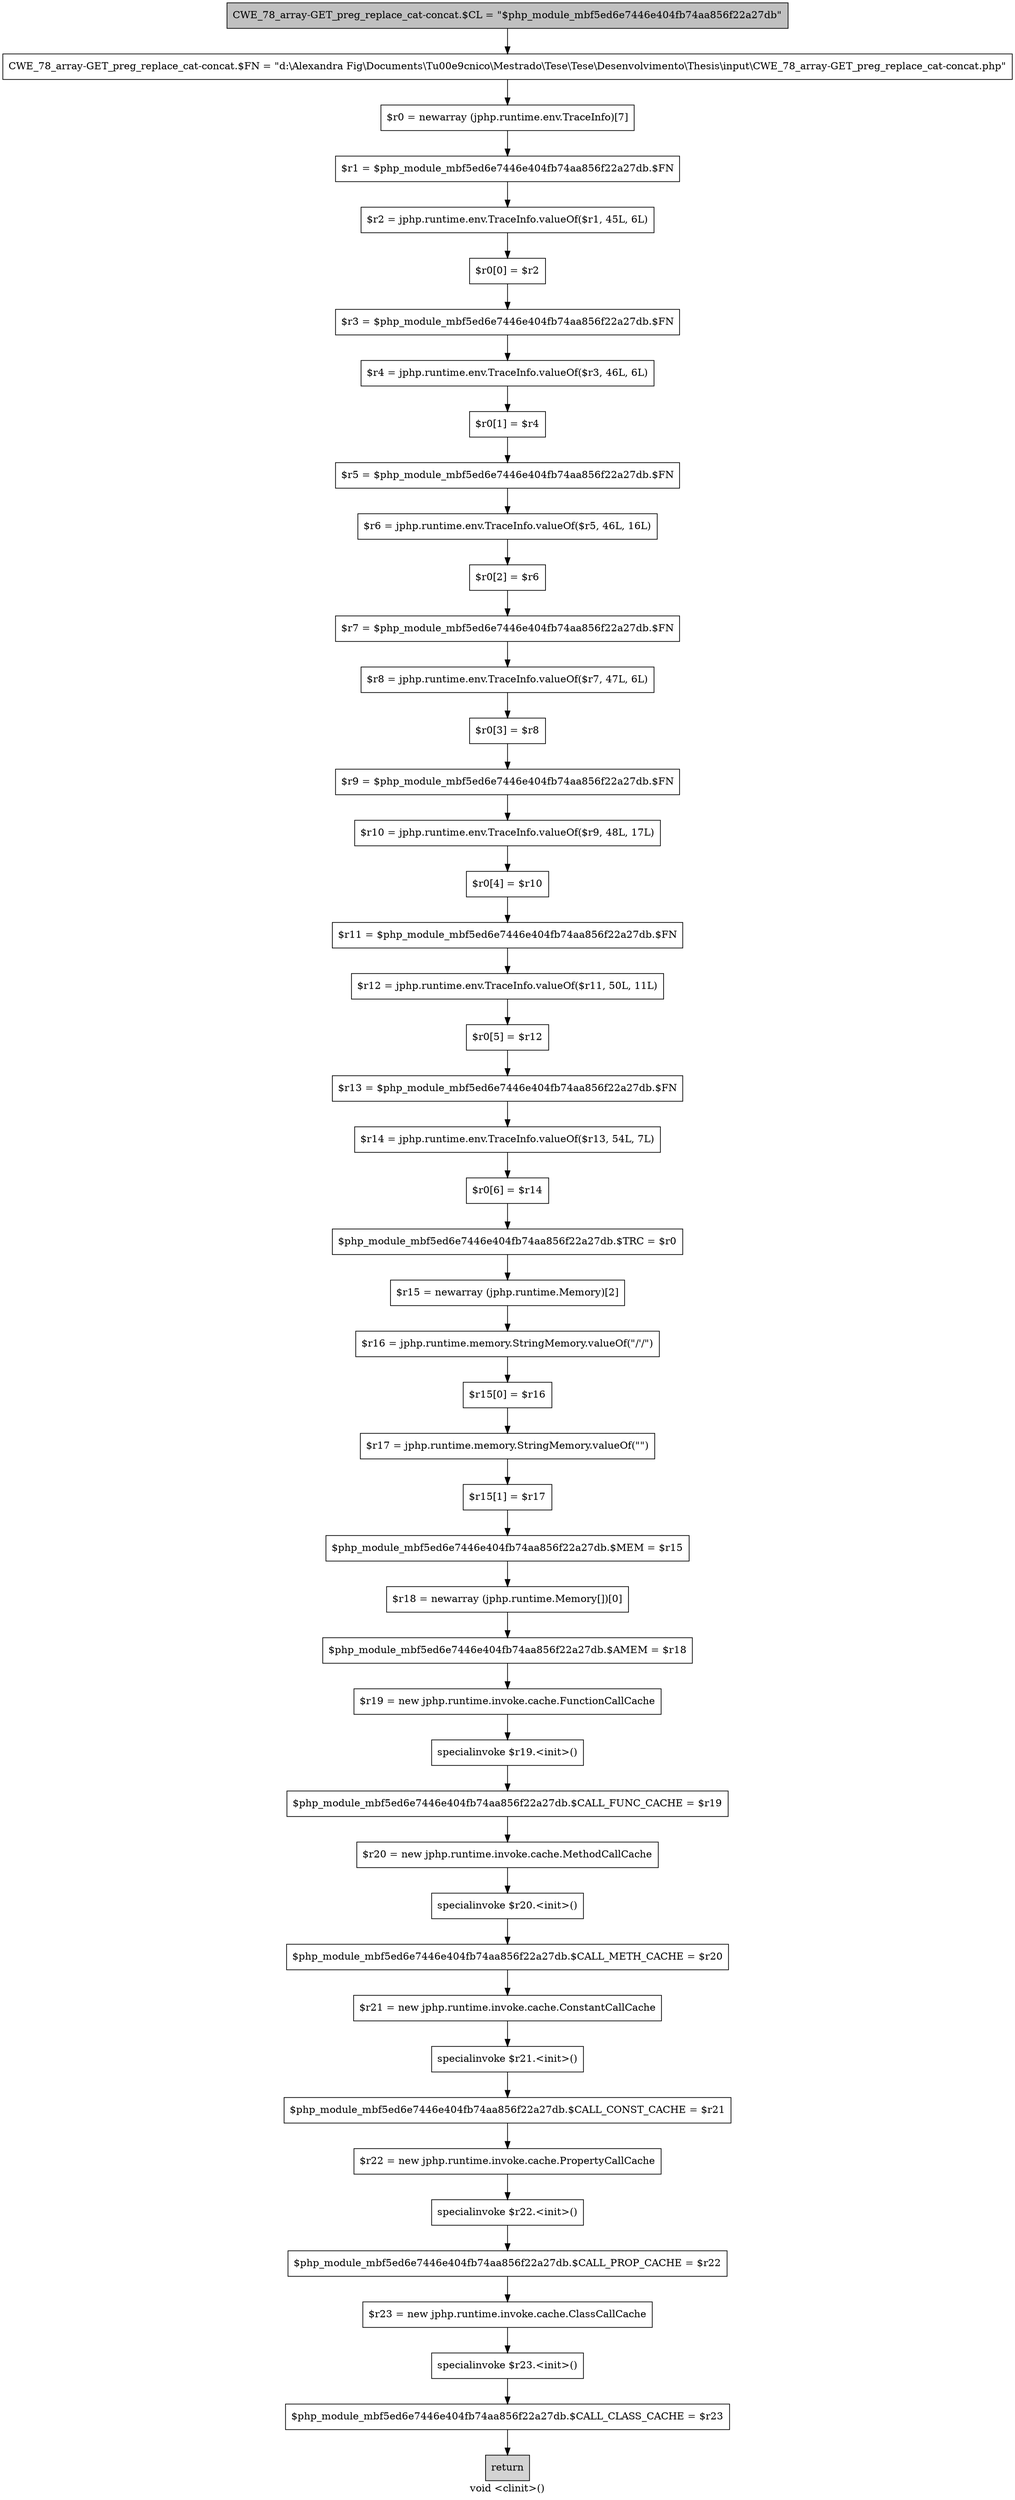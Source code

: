 digraph "void <clinit>()" {
    label="void <clinit>()";
    node [shape=box];
    "0" [style=filled,fillcolor=gray,label="CWE_78_array-GET_preg_replace_cat-concat.$CL = \"$php_module_mbf5ed6e7446e404fb74aa856f22a27db\"",];
    "1" [label="CWE_78_array-GET_preg_replace_cat-concat.$FN = \"d:\\Alexandra Fig\\Documents\\T\u00e9cnico\\Mestrado\\Tese\\Tese\\Desenvolvimento\\Thesis\\input\\CWE_78_array-GET_preg_replace_cat-concat.php\"",];
    "0"->"1";
    "2" [label="$r0 = newarray (jphp.runtime.env.TraceInfo)[7]",];
    "1"->"2";
    "3" [label="$r1 = $php_module_mbf5ed6e7446e404fb74aa856f22a27db.$FN",];
    "2"->"3";
    "4" [label="$r2 = jphp.runtime.env.TraceInfo.valueOf($r1, 45L, 6L)",];
    "3"->"4";
    "5" [label="$r0[0] = $r2",];
    "4"->"5";
    "6" [label="$r3 = $php_module_mbf5ed6e7446e404fb74aa856f22a27db.$FN",];
    "5"->"6";
    "7" [label="$r4 = jphp.runtime.env.TraceInfo.valueOf($r3, 46L, 6L)",];
    "6"->"7";
    "8" [label="$r0[1] = $r4",];
    "7"->"8";
    "9" [label="$r5 = $php_module_mbf5ed6e7446e404fb74aa856f22a27db.$FN",];
    "8"->"9";
    "10" [label="$r6 = jphp.runtime.env.TraceInfo.valueOf($r5, 46L, 16L)",];
    "9"->"10";
    "11" [label="$r0[2] = $r6",];
    "10"->"11";
    "12" [label="$r7 = $php_module_mbf5ed6e7446e404fb74aa856f22a27db.$FN",];
    "11"->"12";
    "13" [label="$r8 = jphp.runtime.env.TraceInfo.valueOf($r7, 47L, 6L)",];
    "12"->"13";
    "14" [label="$r0[3] = $r8",];
    "13"->"14";
    "15" [label="$r9 = $php_module_mbf5ed6e7446e404fb74aa856f22a27db.$FN",];
    "14"->"15";
    "16" [label="$r10 = jphp.runtime.env.TraceInfo.valueOf($r9, 48L, 17L)",];
    "15"->"16";
    "17" [label="$r0[4] = $r10",];
    "16"->"17";
    "18" [label="$r11 = $php_module_mbf5ed6e7446e404fb74aa856f22a27db.$FN",];
    "17"->"18";
    "19" [label="$r12 = jphp.runtime.env.TraceInfo.valueOf($r11, 50L, 11L)",];
    "18"->"19";
    "20" [label="$r0[5] = $r12",];
    "19"->"20";
    "21" [label="$r13 = $php_module_mbf5ed6e7446e404fb74aa856f22a27db.$FN",];
    "20"->"21";
    "22" [label="$r14 = jphp.runtime.env.TraceInfo.valueOf($r13, 54L, 7L)",];
    "21"->"22";
    "23" [label="$r0[6] = $r14",];
    "22"->"23";
    "24" [label="$php_module_mbf5ed6e7446e404fb74aa856f22a27db.$TRC = $r0",];
    "23"->"24";
    "25" [label="$r15 = newarray (jphp.runtime.Memory)[2]",];
    "24"->"25";
    "26" [label="$r16 = jphp.runtime.memory.StringMemory.valueOf(\"/\'/\")",];
    "25"->"26";
    "27" [label="$r15[0] = $r16",];
    "26"->"27";
    "28" [label="$r17 = jphp.runtime.memory.StringMemory.valueOf(\"\")",];
    "27"->"28";
    "29" [label="$r15[1] = $r17",];
    "28"->"29";
    "30" [label="$php_module_mbf5ed6e7446e404fb74aa856f22a27db.$MEM = $r15",];
    "29"->"30";
    "31" [label="$r18 = newarray (jphp.runtime.Memory[])[0]",];
    "30"->"31";
    "32" [label="$php_module_mbf5ed6e7446e404fb74aa856f22a27db.$AMEM = $r18",];
    "31"->"32";
    "33" [label="$r19 = new jphp.runtime.invoke.cache.FunctionCallCache",];
    "32"->"33";
    "34" [label="specialinvoke $r19.<init>()",];
    "33"->"34";
    "35" [label="$php_module_mbf5ed6e7446e404fb74aa856f22a27db.$CALL_FUNC_CACHE = $r19",];
    "34"->"35";
    "36" [label="$r20 = new jphp.runtime.invoke.cache.MethodCallCache",];
    "35"->"36";
    "37" [label="specialinvoke $r20.<init>()",];
    "36"->"37";
    "38" [label="$php_module_mbf5ed6e7446e404fb74aa856f22a27db.$CALL_METH_CACHE = $r20",];
    "37"->"38";
    "39" [label="$r21 = new jphp.runtime.invoke.cache.ConstantCallCache",];
    "38"->"39";
    "40" [label="specialinvoke $r21.<init>()",];
    "39"->"40";
    "41" [label="$php_module_mbf5ed6e7446e404fb74aa856f22a27db.$CALL_CONST_CACHE = $r21",];
    "40"->"41";
    "42" [label="$r22 = new jphp.runtime.invoke.cache.PropertyCallCache",];
    "41"->"42";
    "43" [label="specialinvoke $r22.<init>()",];
    "42"->"43";
    "44" [label="$php_module_mbf5ed6e7446e404fb74aa856f22a27db.$CALL_PROP_CACHE = $r22",];
    "43"->"44";
    "45" [label="$r23 = new jphp.runtime.invoke.cache.ClassCallCache",];
    "44"->"45";
    "46" [label="specialinvoke $r23.<init>()",];
    "45"->"46";
    "47" [label="$php_module_mbf5ed6e7446e404fb74aa856f22a27db.$CALL_CLASS_CACHE = $r23",];
    "46"->"47";
    "48" [style=filled,fillcolor=lightgray,label="return",];
    "47"->"48";
}
